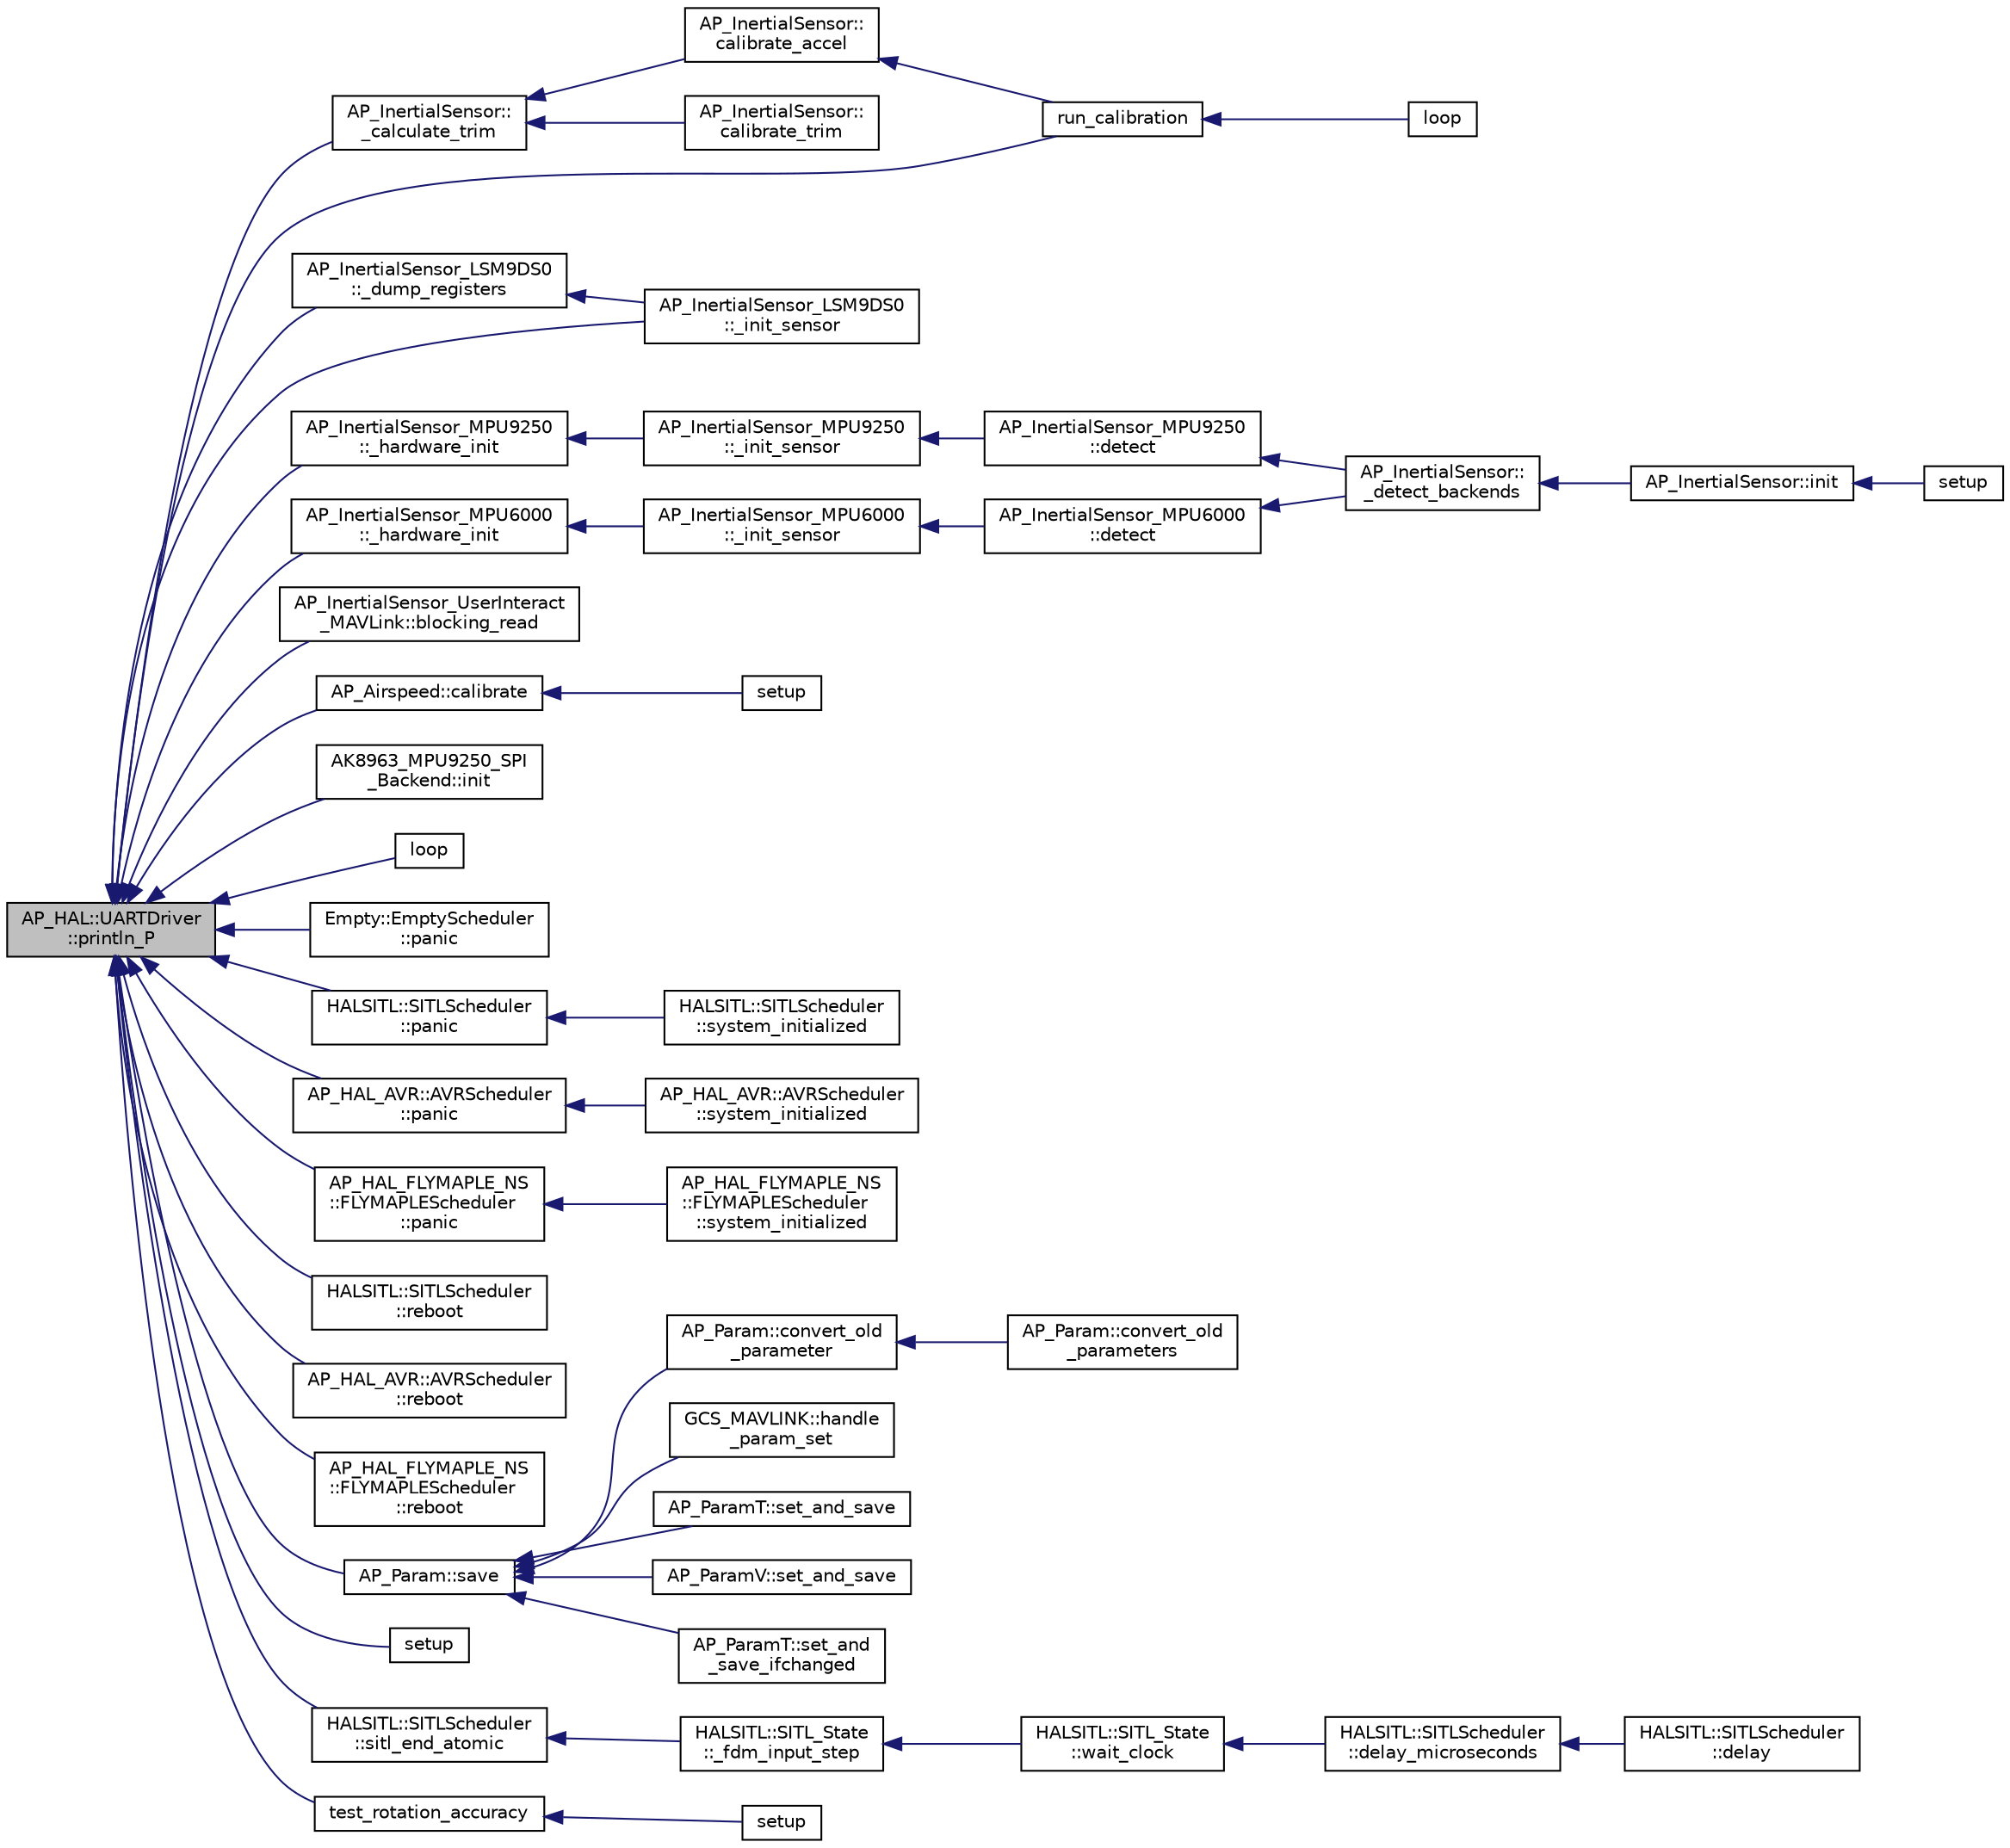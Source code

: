 digraph "AP_HAL::UARTDriver::println_P"
{
 // INTERACTIVE_SVG=YES
  edge [fontname="Helvetica",fontsize="10",labelfontname="Helvetica",labelfontsize="10"];
  node [fontname="Helvetica",fontsize="10",shape=record];
  rankdir="LR";
  Node1 [label="AP_HAL::UARTDriver\l::println_P",height=0.2,width=0.4,color="black", fillcolor="grey75", style="filled" fontcolor="black"];
  Node1 -> Node2 [dir="back",color="midnightblue",fontsize="10",style="solid",fontname="Helvetica"];
  Node2 [label="AP_InertialSensor::\l_calculate_trim",height=0.2,width=0.4,color="black", fillcolor="white", style="filled",URL="$classAP__InertialSensor.html#ad85a0f7284984ab4bc7b6309ec61003f"];
  Node2 -> Node3 [dir="back",color="midnightblue",fontsize="10",style="solid",fontname="Helvetica"];
  Node3 [label="AP_InertialSensor::\lcalibrate_accel",height=0.2,width=0.4,color="black", fillcolor="white", style="filled",URL="$classAP__InertialSensor.html#a9a2e96ead5ec6958cc5428807318ee6b"];
  Node3 -> Node4 [dir="back",color="midnightblue",fontsize="10",style="solid",fontname="Helvetica"];
  Node4 [label="run_calibration",height=0.2,width=0.4,color="black", fillcolor="white", style="filled",URL="$INS__generic_8pde.html#a5f96ea11224723731b4efa6cf4f1237b"];
  Node4 -> Node5 [dir="back",color="midnightblue",fontsize="10",style="solid",fontname="Helvetica"];
  Node5 [label="loop",height=0.2,width=0.4,color="black", fillcolor="white", style="filled",URL="$INS__generic_8pde.html#a0b33edabd7f1c4e4a0bf32c67269be2f"];
  Node2 -> Node6 [dir="back",color="midnightblue",fontsize="10",style="solid",fontname="Helvetica"];
  Node6 [label="AP_InertialSensor::\lcalibrate_trim",height=0.2,width=0.4,color="black", fillcolor="white", style="filled",URL="$classAP__InertialSensor.html#ad87496184e3c6a775a10b3b5eb069cd9"];
  Node1 -> Node7 [dir="back",color="midnightblue",fontsize="10",style="solid",fontname="Helvetica"];
  Node7 [label="AP_InertialSensor_LSM9DS0\l::_dump_registers",height=0.2,width=0.4,color="black", fillcolor="white", style="filled",URL="$classAP__InertialSensor__LSM9DS0.html#a585d82b5f469728d27649891607a7567"];
  Node7 -> Node8 [dir="back",color="midnightblue",fontsize="10",style="solid",fontname="Helvetica"];
  Node8 [label="AP_InertialSensor_LSM9DS0\l::_init_sensor",height=0.2,width=0.4,color="black", fillcolor="white", style="filled",URL="$classAP__InertialSensor__LSM9DS0.html#a1047cd97a910ee344c829084b700e10b"];
  Node1 -> Node9 [dir="back",color="midnightblue",fontsize="10",style="solid",fontname="Helvetica"];
  Node9 [label="AP_InertialSensor_MPU9250\l::_hardware_init",height=0.2,width=0.4,color="black", fillcolor="white", style="filled",URL="$classAP__InertialSensor__MPU9250.html#a7915f9935d7e94cc17611d0a2927a1c9"];
  Node9 -> Node10 [dir="back",color="midnightblue",fontsize="10",style="solid",fontname="Helvetica"];
  Node10 [label="AP_InertialSensor_MPU9250\l::_init_sensor",height=0.2,width=0.4,color="black", fillcolor="white", style="filled",URL="$classAP__InertialSensor__MPU9250.html#a1ffc4c3ef07f19632864c3f5de6702ba"];
  Node10 -> Node11 [dir="back",color="midnightblue",fontsize="10",style="solid",fontname="Helvetica"];
  Node11 [label="AP_InertialSensor_MPU9250\l::detect",height=0.2,width=0.4,color="black", fillcolor="white", style="filled",URL="$classAP__InertialSensor__MPU9250.html#a5870cbd48fb92ada02747afcae3eaa6c"];
  Node11 -> Node12 [dir="back",color="midnightblue",fontsize="10",style="solid",fontname="Helvetica"];
  Node12 [label="AP_InertialSensor::\l_detect_backends",height=0.2,width=0.4,color="black", fillcolor="white", style="filled",URL="$classAP__InertialSensor.html#abcf5d2923286a28097d2b3f8ca18e915"];
  Node12 -> Node13 [dir="back",color="midnightblue",fontsize="10",style="solid",fontname="Helvetica"];
  Node13 [label="AP_InertialSensor::init",height=0.2,width=0.4,color="black", fillcolor="white", style="filled",URL="$classAP__InertialSensor.html#ab0534f593e07f2d483ddd8c2b1bbf4d9"];
  Node13 -> Node14 [dir="back",color="midnightblue",fontsize="10",style="solid",fontname="Helvetica"];
  Node14 [label="setup",height=0.2,width=0.4,color="black", fillcolor="white", style="filled",URL="$AHRS__Test_8pde.html#a7dfd9b79bc5a37d7df40207afbc5431f"];
  Node1 -> Node15 [dir="back",color="midnightblue",fontsize="10",style="solid",fontname="Helvetica"];
  Node15 [label="AP_InertialSensor_MPU6000\l::_hardware_init",height=0.2,width=0.4,color="black", fillcolor="white", style="filled",URL="$classAP__InertialSensor__MPU6000.html#ab1b55d6a0819436152c2a8dc6780104f"];
  Node15 -> Node16 [dir="back",color="midnightblue",fontsize="10",style="solid",fontname="Helvetica"];
  Node16 [label="AP_InertialSensor_MPU6000\l::_init_sensor",height=0.2,width=0.4,color="black", fillcolor="white", style="filled",URL="$classAP__InertialSensor__MPU6000.html#a50be758eef3a4d1538323bab21349d2c"];
  Node16 -> Node17 [dir="back",color="midnightblue",fontsize="10",style="solid",fontname="Helvetica"];
  Node17 [label="AP_InertialSensor_MPU6000\l::detect",height=0.2,width=0.4,color="black", fillcolor="white", style="filled",URL="$classAP__InertialSensor__MPU6000.html#a2bbaf4bcb81f081d2f9e29b5c25ec31b"];
  Node17 -> Node12 [dir="back",color="midnightblue",fontsize="10",style="solid",fontname="Helvetica"];
  Node1 -> Node8 [dir="back",color="midnightblue",fontsize="10",style="solid",fontname="Helvetica"];
  Node1 -> Node18 [dir="back",color="midnightblue",fontsize="10",style="solid",fontname="Helvetica"];
  Node18 [label="AP_InertialSensor_UserInteract\l_MAVLink::blocking_read",height=0.2,width=0.4,color="black", fillcolor="white", style="filled",URL="$classAP__InertialSensor__UserInteract__MAVLink.html#a48aca70929432691988f04da6a6797e9"];
  Node1 -> Node19 [dir="back",color="midnightblue",fontsize="10",style="solid",fontname="Helvetica"];
  Node19 [label="AP_Airspeed::calibrate",height=0.2,width=0.4,color="black", fillcolor="white", style="filled",URL="$classAP__Airspeed.html#afb7c91590b3efc00ee2d72cc6bcc856f"];
  Node19 -> Node20 [dir="back",color="midnightblue",fontsize="10",style="solid",fontname="Helvetica"];
  Node20 [label="setup",height=0.2,width=0.4,color="black", fillcolor="white", style="filled",URL="$Airspeed_8pde.html#a4fc01d736fe50cf5b977f755b675f11d"];
  Node1 -> Node21 [dir="back",color="midnightblue",fontsize="10",style="solid",fontname="Helvetica"];
  Node21 [label="AK8963_MPU9250_SPI\l_Backend::init",height=0.2,width=0.4,color="black", fillcolor="white", style="filled",URL="$classAK8963__MPU9250__SPI__Backend.html#ac4ee64924a936932defb3dc329c57c48"];
  Node1 -> Node22 [dir="back",color="midnightblue",fontsize="10",style="solid",fontname="Helvetica"];
  Node22 [label="loop",height=0.2,width=0.4,color="black", fillcolor="white", style="filled",URL="$AP__HAL__FLYMAPLE_2examples_2empty__example_2empty__example_8pde.html#afe461d27b9c48d5921c00d521181f12f"];
  Node1 -> Node23 [dir="back",color="midnightblue",fontsize="10",style="solid",fontname="Helvetica"];
  Node23 [label="Empty::EmptyScheduler\l::panic",height=0.2,width=0.4,color="black", fillcolor="white", style="filled",URL="$classEmpty_1_1EmptyScheduler.html#a41ed3437ea1d1885422cb9f1e30075cf"];
  Node1 -> Node24 [dir="back",color="midnightblue",fontsize="10",style="solid",fontname="Helvetica"];
  Node24 [label="HALSITL::SITLScheduler\l::panic",height=0.2,width=0.4,color="black", fillcolor="white", style="filled",URL="$classHALSITL_1_1SITLScheduler.html#a4285645b21357e0c3dec02158be46ac6"];
  Node24 -> Node25 [dir="back",color="midnightblue",fontsize="10",style="solid",fontname="Helvetica"];
  Node25 [label="HALSITL::SITLScheduler\l::system_initialized",height=0.2,width=0.4,color="black", fillcolor="white", style="filled",URL="$classHALSITL_1_1SITLScheduler.html#ac316e2388a7971b677ca1cb2fcc923b4"];
  Node1 -> Node26 [dir="back",color="midnightblue",fontsize="10",style="solid",fontname="Helvetica"];
  Node26 [label="AP_HAL_AVR::AVRScheduler\l::panic",height=0.2,width=0.4,color="black", fillcolor="white", style="filled",URL="$classAP__HAL__AVR_1_1AVRScheduler.html#a83ee4220cb3f4bea8b1f8da1561981c4"];
  Node26 -> Node27 [dir="back",color="midnightblue",fontsize="10",style="solid",fontname="Helvetica"];
  Node27 [label="AP_HAL_AVR::AVRScheduler\l::system_initialized",height=0.2,width=0.4,color="black", fillcolor="white", style="filled",URL="$classAP__HAL__AVR_1_1AVRScheduler.html#a6d267903a8c6f02a6325a67b6a80986a"];
  Node1 -> Node28 [dir="back",color="midnightblue",fontsize="10",style="solid",fontname="Helvetica"];
  Node28 [label="AP_HAL_FLYMAPLE_NS\l::FLYMAPLEScheduler\l::panic",height=0.2,width=0.4,color="black", fillcolor="white", style="filled",URL="$classAP__HAL__FLYMAPLE__NS_1_1FLYMAPLEScheduler.html#a856a06d6683c5002be1fa5fe29d0f211"];
  Node28 -> Node29 [dir="back",color="midnightblue",fontsize="10",style="solid",fontname="Helvetica"];
  Node29 [label="AP_HAL_FLYMAPLE_NS\l::FLYMAPLEScheduler\l::system_initialized",height=0.2,width=0.4,color="black", fillcolor="white", style="filled",URL="$classAP__HAL__FLYMAPLE__NS_1_1FLYMAPLEScheduler.html#a41ef876a89255a5c293fe56635139d9c"];
  Node1 -> Node30 [dir="back",color="midnightblue",fontsize="10",style="solid",fontname="Helvetica"];
  Node30 [label="HALSITL::SITLScheduler\l::reboot",height=0.2,width=0.4,color="black", fillcolor="white", style="filled",URL="$classHALSITL_1_1SITLScheduler.html#aa08437ae1c82261b882055f1d92897d6"];
  Node1 -> Node31 [dir="back",color="midnightblue",fontsize="10",style="solid",fontname="Helvetica"];
  Node31 [label="AP_HAL_AVR::AVRScheduler\l::reboot",height=0.2,width=0.4,color="black", fillcolor="white", style="filled",URL="$classAP__HAL__AVR_1_1AVRScheduler.html#a2812c82779aa95dd9d8e87a9b139910f"];
  Node1 -> Node32 [dir="back",color="midnightblue",fontsize="10",style="solid",fontname="Helvetica"];
  Node32 [label="AP_HAL_FLYMAPLE_NS\l::FLYMAPLEScheduler\l::reboot",height=0.2,width=0.4,color="black", fillcolor="white", style="filled",URL="$classAP__HAL__FLYMAPLE__NS_1_1FLYMAPLEScheduler.html#abd938eff85f8bdfae0aadfa2f69c3aea"];
  Node1 -> Node4 [dir="back",color="midnightblue",fontsize="10",style="solid",fontname="Helvetica"];
  Node1 -> Node33 [dir="back",color="midnightblue",fontsize="10",style="solid",fontname="Helvetica"];
  Node33 [label="AP_Param::save",height=0.2,width=0.4,color="black", fillcolor="white", style="filled",URL="$classAP__Param.html#ae498713a1575d30e9a10507d76c15e86"];
  Node33 -> Node34 [dir="back",color="midnightblue",fontsize="10",style="solid",fontname="Helvetica"];
  Node34 [label="AP_Param::convert_old\l_parameter",height=0.2,width=0.4,color="black", fillcolor="white", style="filled",URL="$classAP__Param.html#a508aefe4d24c20bada33f79e8bb14a12"];
  Node34 -> Node35 [dir="back",color="midnightblue",fontsize="10",style="solid",fontname="Helvetica"];
  Node35 [label="AP_Param::convert_old\l_parameters",height=0.2,width=0.4,color="black", fillcolor="white", style="filled",URL="$classAP__Param.html#a25fd45233974736c2ac8e4680882a235"];
  Node33 -> Node36 [dir="back",color="midnightblue",fontsize="10",style="solid",fontname="Helvetica"];
  Node36 [label="GCS_MAVLINK::handle\l_param_set",height=0.2,width=0.4,color="black", fillcolor="white", style="filled",URL="$classGCS__MAVLINK.html#ae8138868be824c9478307c705a0e6763"];
  Node33 -> Node37 [dir="back",color="midnightblue",fontsize="10",style="solid",fontname="Helvetica"];
  Node37 [label="AP_ParamT::set_and_save",height=0.2,width=0.4,color="black", fillcolor="white", style="filled",URL="$classAP__ParamT.html#a25edf0e710f7be745fcf64636ba69be8"];
  Node33 -> Node38 [dir="back",color="midnightblue",fontsize="10",style="solid",fontname="Helvetica"];
  Node38 [label="AP_ParamV::set_and_save",height=0.2,width=0.4,color="black", fillcolor="white", style="filled",URL="$classAP__ParamV.html#ad0e5c746e1c9ae91c58e17e84f5ea390"];
  Node33 -> Node39 [dir="back",color="midnightblue",fontsize="10",style="solid",fontname="Helvetica"];
  Node39 [label="AP_ParamT::set_and\l_save_ifchanged",height=0.2,width=0.4,color="black", fillcolor="white", style="filled",URL="$classAP__ParamT.html#a950a2a2acb4a1073314733cd0856f31f"];
  Node1 -> Node40 [dir="back",color="midnightblue",fontsize="10",style="solid",fontname="Helvetica"];
  Node40 [label="setup",height=0.2,width=0.4,color="black", fillcolor="white", style="filled",URL="$Printf_8pde.html#a7dfd9b79bc5a37d7df40207afbc5431f"];
  Node1 -> Node41 [dir="back",color="midnightblue",fontsize="10",style="solid",fontname="Helvetica"];
  Node41 [label="HALSITL::SITLScheduler\l::sitl_end_atomic",height=0.2,width=0.4,color="black", fillcolor="white", style="filled",URL="$classHALSITL_1_1SITLScheduler.html#a8019ed0f572ee820cb67faf700b2f19c"];
  Node41 -> Node42 [dir="back",color="midnightblue",fontsize="10",style="solid",fontname="Helvetica"];
  Node42 [label="HALSITL::SITL_State\l::_fdm_input_step",height=0.2,width=0.4,color="black", fillcolor="white", style="filled",URL="$classHALSITL_1_1SITL__State.html#ae31c93a26ca780bb508dded2498e2e93"];
  Node42 -> Node43 [dir="back",color="midnightblue",fontsize="10",style="solid",fontname="Helvetica"];
  Node43 [label="HALSITL::SITL_State\l::wait_clock",height=0.2,width=0.4,color="black", fillcolor="white", style="filled",URL="$classHALSITL_1_1SITL__State.html#a3eeaf330efded46259bbf64fc53e6b9f"];
  Node43 -> Node44 [dir="back",color="midnightblue",fontsize="10",style="solid",fontname="Helvetica"];
  Node44 [label="HALSITL::SITLScheduler\l::delay_microseconds",height=0.2,width=0.4,color="black", fillcolor="white", style="filled",URL="$classHALSITL_1_1SITLScheduler.html#a4128e7f01b3e88fcb890ed98d91e9b10"];
  Node44 -> Node45 [dir="back",color="midnightblue",fontsize="10",style="solid",fontname="Helvetica"];
  Node45 [label="HALSITL::SITLScheduler\l::delay",height=0.2,width=0.4,color="black", fillcolor="white", style="filled",URL="$classHALSITL_1_1SITLScheduler.html#af7f89d00311bc23d39e38d1a0861cc42"];
  Node1 -> Node46 [dir="back",color="midnightblue",fontsize="10",style="solid",fontname="Helvetica"];
  Node46 [label="test_rotation_accuracy",height=0.2,width=0.4,color="black", fillcolor="white", style="filled",URL="$rotations_8pde.html#acaec71463457149487901c616be1c74d"];
  Node46 -> Node47 [dir="back",color="midnightblue",fontsize="10",style="solid",fontname="Helvetica"];
  Node47 [label="setup",height=0.2,width=0.4,color="black", fillcolor="white", style="filled",URL="$rotations_8pde.html#a7dfd9b79bc5a37d7df40207afbc5431f"];
}
